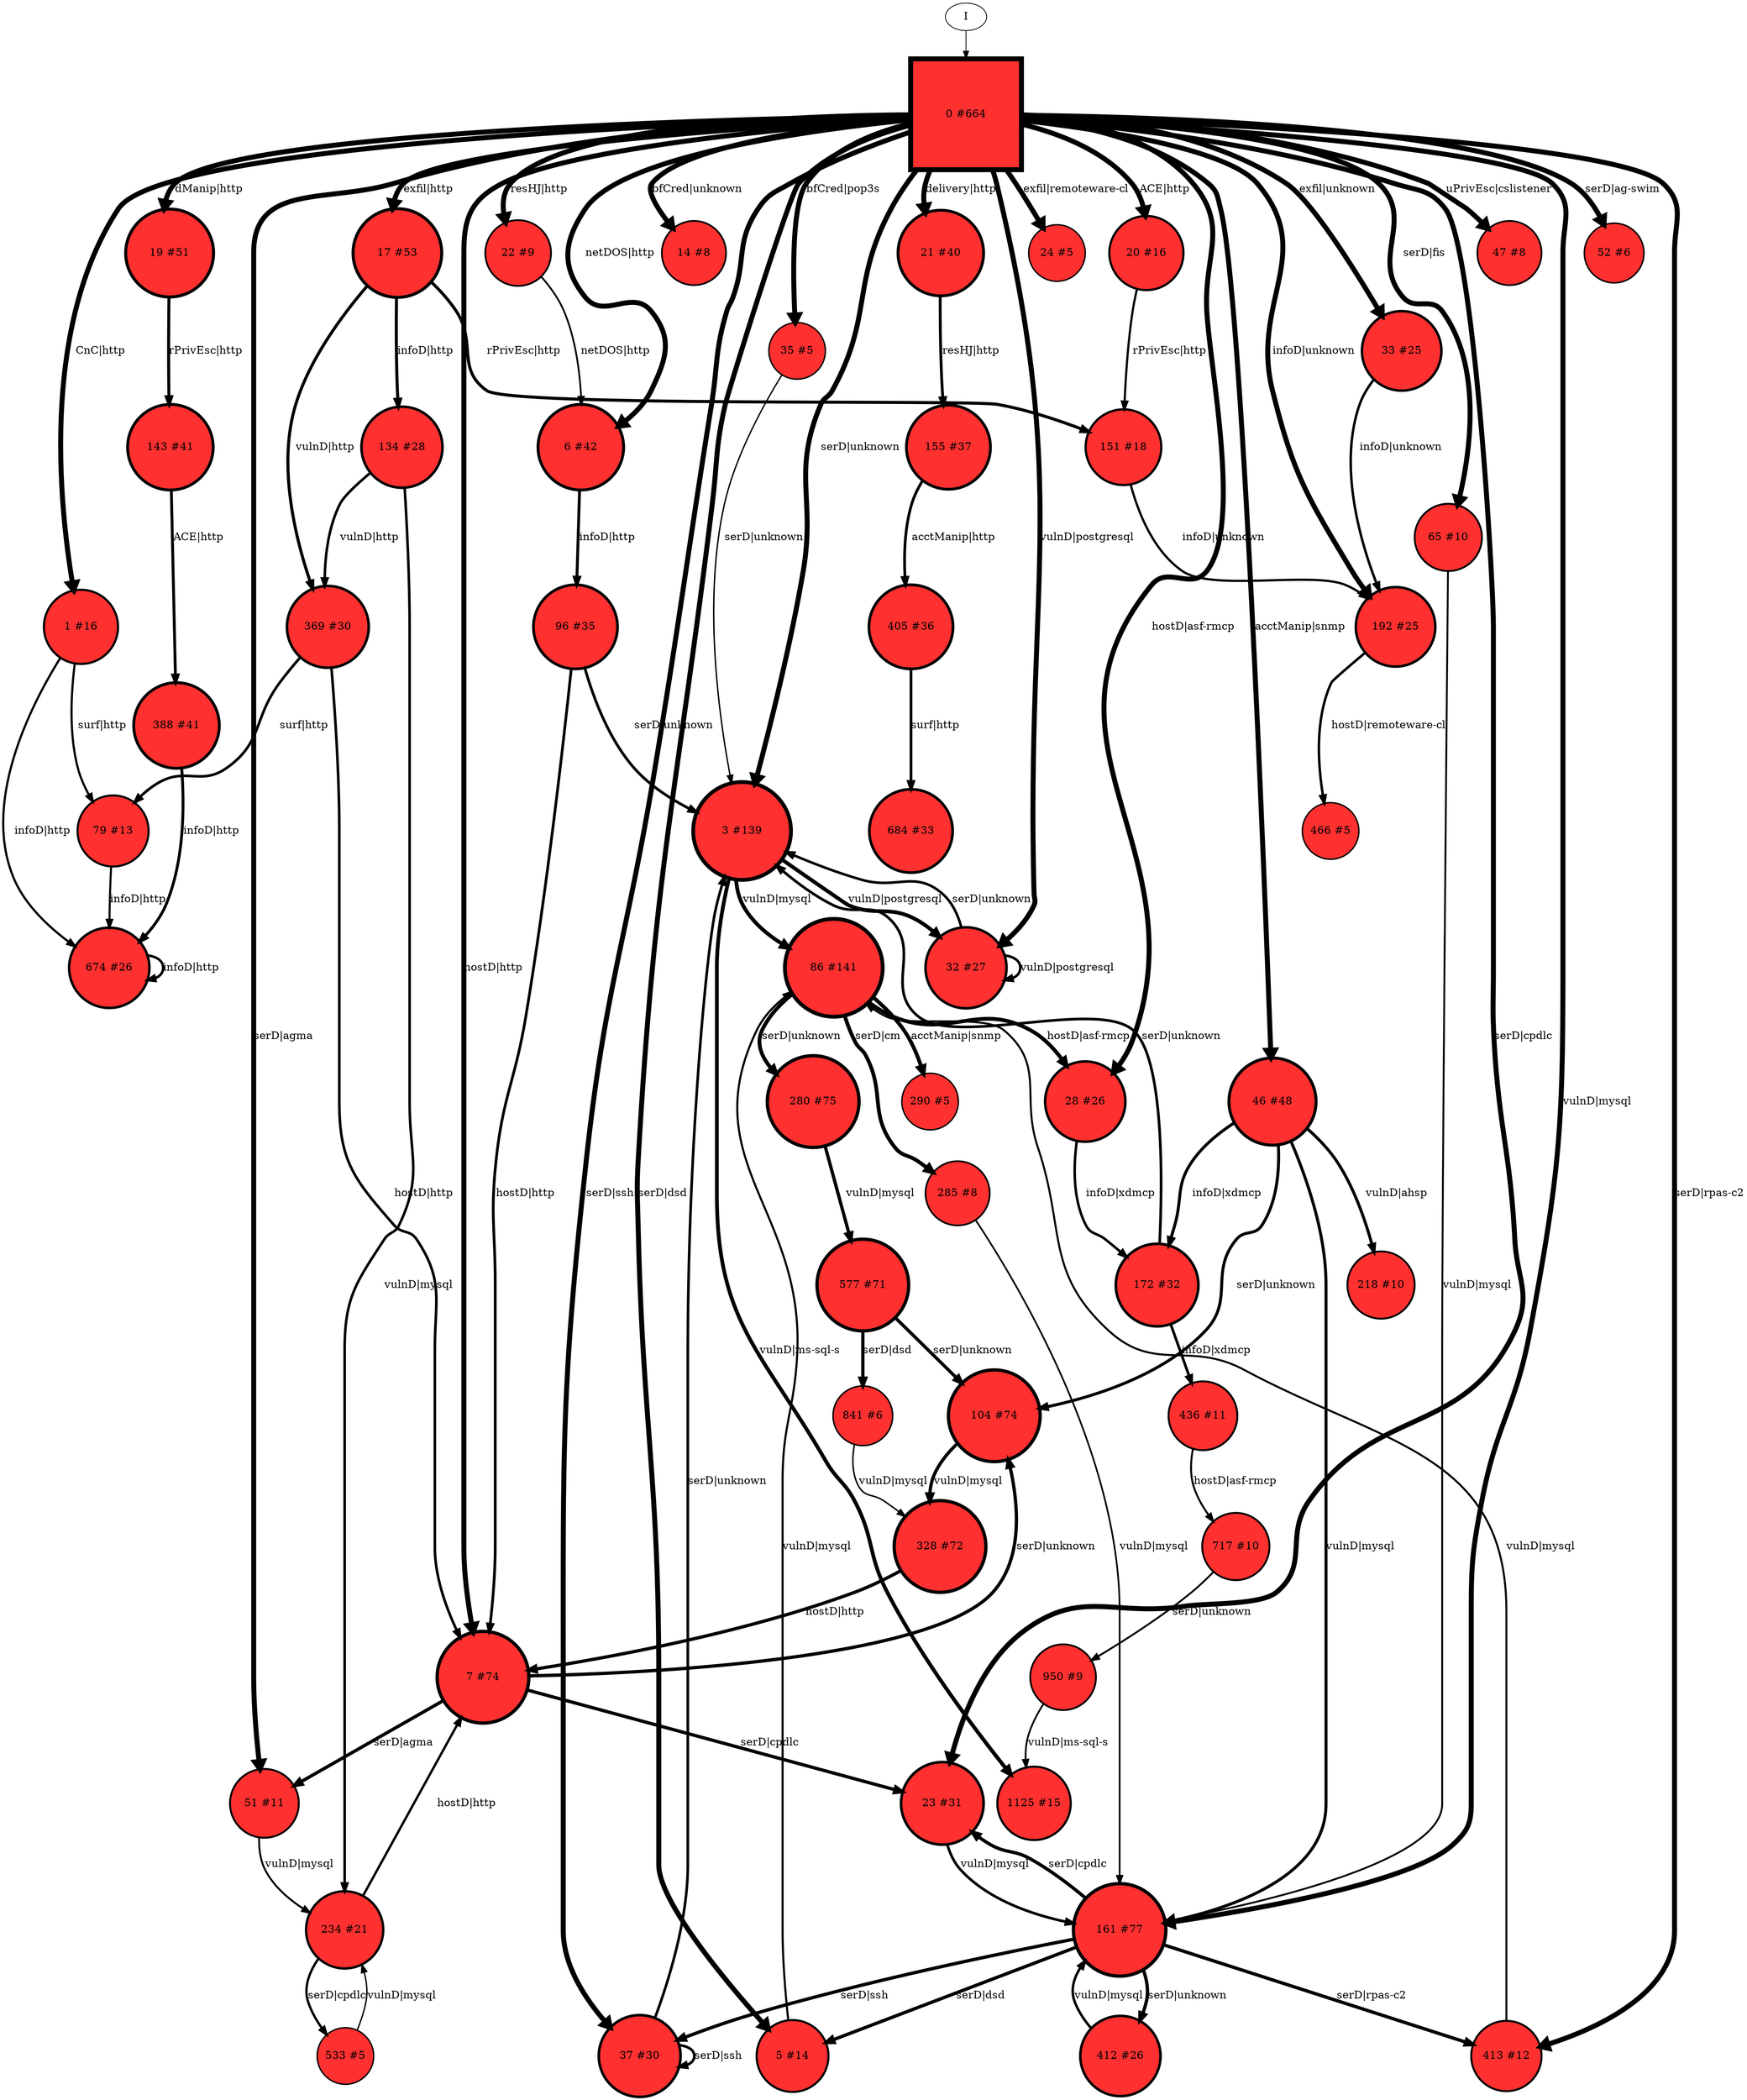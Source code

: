 // produced with flexfringe // 
digraph DFA {
	0 [label="root" shape=box];
		I -> 0;
	0 [ label="0 #664" , style=filled, fillcolor="firebrick1", width=2.01487, height=2.01487, penwidth=6.49979];
		0 -> 1 [label="CnC|http
" , penwidth=6.49979 ];
		0 -> 3 [label="serD|unknown
" , penwidth=6.49979 ];
		0 -> 161 [label="vulnD|mysql
" , penwidth=6.49979 ];
		0 -> 5 [label="serD|dsd
" , penwidth=6.49979 ];
		0 -> 6 [label="netDOS|http
" , penwidth=6.49979 ];
		0 -> 7 [label="hostD|http
" , penwidth=6.49979 ];
		0 -> 413 [label="serD|rpas-c2
" , penwidth=6.49979 ];
		0 -> 14 [label="bfCred|unknown
" , penwidth=6.49979 ];
		0 -> 17 [label="exfil|http
" , penwidth=6.49979 ];
		0 -> 19 [label="dManip|http
" , penwidth=6.49979 ];
		0 -> 20 [label="ACE|http
" , penwidth=6.49979 ];
		0 -> 21 [label="delivery|http
" , penwidth=6.49979 ];
		0 -> 22 [label="resHJ|http
" , penwidth=6.49979 ];
		0 -> 23 [label="serD|cpdlc
" , penwidth=6.49979 ];
		0 -> 24 [label="exfil|remoteware-cl
" , penwidth=6.49979 ];
		0 -> 28 [label="hostD|asf-rmcp
" , penwidth=6.49979 ];
		0 -> 32 [label="vulnD|postgresql
" , penwidth=6.49979 ];
		0 -> 33 [label="exfil|unknown
" , penwidth=6.49979 ];
		0 -> 192 [label="infoD|unknown
" , penwidth=6.49979 ];
		0 -> 35 [label="bfCred|pop3s
" , penwidth=6.49979 ];
		0 -> 37 [label="serD|ssh
" , penwidth=6.49979 ];
		0 -> 46 [label="acctManip|snmp
" , penwidth=6.49979 ];
		0 -> 47 [label="uPrivEsc|cslistener
" , penwidth=6.49979 ];
		0 -> 51 [label="serD|agma
" , penwidth=6.49979 ];
		0 -> 52 [label="serD|ag-swim
" , penwidth=6.49979 ];
		0 -> 65 [label="serD|fis
" , penwidth=6.49979 ];
	1 [ label="1 #16" , style=filled, fillcolor="firebrick1", width=1.3437, height=1.3437, penwidth=2.83321];
		1 -> 674 [label="infoD|http
" , penwidth=2.83321 ];
		1 -> 79 [label="surf|http
" , penwidth=2.83321 ];
	3 [ label="3 #139" , style=filled, fillcolor="firebrick1", width=1.78199, height=1.78199, penwidth=4.94164];
		3 -> 86 [label="vulnD|mysql
" , penwidth=4.94164 ];
		3 -> 1125 [label="vulnD|ms-sql-s
" , penwidth=4.94164 ];
		3 -> 32 [label="vulnD|postgresql
" , penwidth=4.94164 ];
	5 [ label="5 #14" , style=filled, fillcolor="firebrick1", width=1.31051, height=1.31051, penwidth=2.70805];
		5 -> 86 [label="vulnD|mysql
" , penwidth=2.70805 ];
	6 [ label="6 #42" , style=filled, fillcolor="firebrick1", width=1.5605, height=1.5605, penwidth=3.7612];
		6 -> 96 [label="infoD|http
" , penwidth=3.7612 ];
	7 [ label="7 #74" , style=filled, fillcolor="firebrick1", width=1.671, height=1.671, penwidth=4.31749];
		7 -> 104 [label="serD|unknown
" , penwidth=4.31749 ];
		7 -> 23 [label="serD|cpdlc
" , penwidth=4.31749 ];
		7 -> 51 [label="serD|agma
" , penwidth=4.31749 ];
	14 [ label="14 #8" , style=filled, fillcolor="firebrick1", width=1.16228, height=1.16228, penwidth=2.19722];
	17 [ label="17 #53" , style=filled, fillcolor="firebrick1", width=1.60723, height=1.60723, penwidth=3.98898];
		17 -> 134 [label="infoD|http
" , penwidth=3.98898 ];
		17 -> 151 [label="rPrivEsc|http
" , penwidth=3.98898 ];
		17 -> 369 [label="vulnD|http
" , penwidth=3.98898 ];
	19 [ label="19 #51" , style=filled, fillcolor="firebrick1", width=1.59964, height=1.59964, penwidth=3.95124];
		19 -> 143 [label="rPrivEsc|http
" , penwidth=3.95124 ];
	20 [ label="20 #16" , style=filled, fillcolor="firebrick1", width=1.3437, height=1.3437, penwidth=2.83321];
		20 -> 151 [label="rPrivEsc|http
" , penwidth=2.83321 ];
	21 [ label="21 #40" , style=filled, fillcolor="firebrick1", width=1.55045, height=1.55045, penwidth=3.71357];
		21 -> 155 [label="resHJ|http
" , penwidth=3.71357 ];
	22 [ label="22 #9" , style=filled, fillcolor="firebrick1", width=1.19471, height=1.19471, penwidth=2.30259];
		22 -> 6 [label="netDOS|http
" , penwidth=2.30259 ];
	23 [ label="23 #31" , style=filled, fillcolor="firebrick1", width=1.49643, height=1.49643, penwidth=3.46574];
		23 -> 161 [label="vulnD|mysql
" , penwidth=3.46574 ];
	24 [ label="24 #5" , style=filled, fillcolor="firebrick1", width=1.02667, height=1.02667, penwidth=1.79176];
	28 [ label="28 #26" , style=filled, fillcolor="firebrick1", width=1.45765, height=1.45765, penwidth=3.29584];
		28 -> 172 [label="infoD|xdmcp
" , penwidth=3.29584 ];
	32 [ label="32 #27" , style=filled, fillcolor="firebrick1", width=1.46608, height=1.46608, penwidth=3.3322];
		32 -> 3 [label="serD|unknown
" , penwidth=3.3322 ];
		32 -> 32 [label="vulnD|postgresql
" , penwidth=3.3322 ];
	33 [ label="33 #25" , style=filled, fillcolor="firebrick1", width=1.44882, height=1.44882, penwidth=3.2581];
		33 -> 192 [label="infoD|unknown
" , penwidth=3.2581 ];
	35 [ label="35 #5" , style=filled, fillcolor="firebrick1", width=1.02667, height=1.02667, penwidth=1.79176];
		35 -> 3 [label="serD|unknown
" , penwidth=1.79176 ];
	37 [ label="37 #30" , style=filled, fillcolor="firebrick1", width=1.4893, height=1.4893, penwidth=3.43399];
		37 -> 3 [label="serD|unknown
" , penwidth=3.43399 ];
		37 -> 37 [label="serD|ssh
" , penwidth=3.43399 ];
	46 [ label="46 #48" , style=filled, fillcolor="firebrick1", width=1.58756, height=1.58756, penwidth=3.89182];
		46 -> 104 [label="serD|unknown
" , penwidth=3.89182 ];
		46 -> 161 [label="vulnD|mysql
" , penwidth=3.89182 ];
		46 -> 218 [label="vulnD|ahsp
" , penwidth=3.89182 ];
		46 -> 172 [label="infoD|xdmcp
" , penwidth=3.89182 ];
	47 [ label="47 #8" , style=filled, fillcolor="firebrick1", width=1.16228, height=1.16228, penwidth=2.19722];
	51 [ label="51 #11" , style=filled, fillcolor="firebrick1", width=1.24844, height=1.24844, penwidth=2.48491];
		51 -> 234 [label="vulnD|mysql
" , penwidth=2.48491 ];
	52 [ label="52 #6" , style=filled, fillcolor="firebrick1", width=1.08042, height=1.08042, penwidth=1.94591];
	65 [ label="65 #10" , style=filled, fillcolor="firebrick1", width=1.22316, height=1.22316, penwidth=2.3979];
		65 -> 161 [label="vulnD|mysql
" , penwidth=2.3979 ];
	79 [ label="79 #13" , style=filled, fillcolor="firebrick1", width=1.29172, height=1.29172, penwidth=2.63906];
		79 -> 674 [label="infoD|http
" , penwidth=2.63906 ];
	86 [ label="86 #141" , style=filled, fillcolor="firebrick1", width=1.78437, height=1.78437, penwidth=4.95583];
		86 -> 280 [label="serD|unknown
" , penwidth=4.95583 ];
		86 -> 285 [label="serD|cm
" , penwidth=4.95583 ];
		86 -> 28 [label="hostD|asf-rmcp
" , penwidth=4.95583 ];
		86 -> 290 [label="acctManip|snmp
" , penwidth=4.95583 ];
	96 [ label="96 #35" , style=filled, fillcolor="firebrick1", width=1.52247, height=1.52247, penwidth=3.58352];
		96 -> 3 [label="serD|unknown
" , penwidth=3.58352 ];
		96 -> 7 [label="hostD|http
" , penwidth=3.58352 ];
	104 [ label="104 #74" , style=filled, fillcolor="firebrick1", width=1.671, height=1.671, penwidth=4.31749];
		104 -> 328 [label="vulnD|mysql
" , penwidth=4.31749 ];
	134 [ label="134 #28" , style=filled, fillcolor="firebrick1", width=1.47414, height=1.47414, penwidth=3.3673];
		134 -> 234 [label="vulnD|mysql
" , penwidth=3.3673 ];
		134 -> 369 [label="vulnD|http
" , penwidth=3.3673 ];
	143 [ label="143 #41" , style=filled, fillcolor="firebrick1", width=1.55555, height=1.55555, penwidth=3.73767];
		143 -> 388 [label="ACE|http
" , penwidth=3.73767 ];
	151 [ label="151 #18" , style=filled, fillcolor="firebrick1", width=1.37231, height=1.37231, penwidth=2.94444];
		151 -> 192 [label="infoD|unknown
" , penwidth=2.94444 ];
	155 [ label="155 #37" , style=filled, fillcolor="firebrick1", width=1.53419, height=1.53419, penwidth=3.63759];
		155 -> 405 [label="acctManip|http
" , penwidth=3.63759 ];
	161 [ label="161 #77" , style=filled, fillcolor="firebrick1", width=1.67835, height=1.67835, penwidth=4.35671];
		161 -> 412 [label="serD|unknown
" , penwidth=4.35671 ];
		161 -> 5 [label="serD|dsd
" , penwidth=4.35671 ];
		161 -> 413 [label="serD|rpas-c2
" , penwidth=4.35671 ];
		161 -> 23 [label="serD|cpdlc
" , penwidth=4.35671 ];
		161 -> 37 [label="serD|ssh
" , penwidth=4.35671 ];
	172 [ label="172 #32" , style=filled, fillcolor="firebrick1", width=1.5033, height=1.5033, penwidth=3.49651];
		172 -> 3 [label="serD|unknown
" , penwidth=3.49651 ];
		172 -> 436 [label="infoD|xdmcp
" , penwidth=3.49651 ];
	192 [ label="192 #25" , style=filled, fillcolor="firebrick1", width=1.44882, height=1.44882, penwidth=3.2581];
		192 -> 466 [label="hostD|remoteware-cl
" , penwidth=3.2581 ];
	218 [ label="218 #10" , style=filled, fillcolor="firebrick1", width=1.22316, height=1.22316, penwidth=2.3979];
	234 [ label="234 #21" , style=filled, fillcolor="firebrick1", width=1.4088, height=1.4088, penwidth=3.09104];
		234 -> 7 [label="hostD|http
" , penwidth=3.09104 ];
		234 -> 533 [label="serD|cpdlc
" , penwidth=3.09104 ];
	280 [ label="280 #75" , style=filled, fillcolor="firebrick1", width=1.67349, height=1.67349, penwidth=4.33073];
		280 -> 577 [label="vulnD|mysql
" , penwidth=4.33073 ];
	285 [ label="285 #8" , style=filled, fillcolor="firebrick1", width=1.16228, height=1.16228, penwidth=2.19722];
		285 -> 161 [label="vulnD|mysql
" , penwidth=2.19722 ];
	290 [ label="290 #5" , style=filled, fillcolor="firebrick1", width=1.02667, height=1.02667, penwidth=1.79176];
	328 [ label="328 #72" , style=filled, fillcolor="firebrick1", width=1.66591, height=1.66591, penwidth=4.29046];
		328 -> 7 [label="hostD|http
" , penwidth=4.29046 ];
	369 [ label="369 #30" , style=filled, fillcolor="firebrick1", width=1.4893, height=1.4893, penwidth=3.43399];
		369 -> 7 [label="hostD|http
" , penwidth=3.43399 ];
		369 -> 79 [label="surf|http
" , penwidth=3.43399 ];
	388 [ label="388 #41" , style=filled, fillcolor="firebrick1", width=1.55555, height=1.55555, penwidth=3.73767];
		388 -> 674 [label="infoD|http
" , penwidth=3.73767 ];
	405 [ label="405 #36" , style=filled, fillcolor="firebrick1", width=1.52843, height=1.52843, penwidth=3.61092];
		405 -> 684 [label="surf|http
" , penwidth=3.61092 ];
	412 [ label="412 #26" , style=filled, fillcolor="firebrick1", width=1.45765, height=1.45765, penwidth=3.29584];
		412 -> 161 [label="vulnD|mysql
" , penwidth=3.29584 ];
	413 [ label="413 #12" , style=filled, fillcolor="firebrick1", width=1.27115, height=1.27115, penwidth=2.56495];
		413 -> 86 [label="vulnD|mysql
" , penwidth=2.56495 ];
	436 [ label="436 #11" , style=filled, fillcolor="firebrick1", width=1.24844, height=1.24844, penwidth=2.48491];
		436 -> 717 [label="hostD|asf-rmcp
" , penwidth=2.48491 ];
	466 [ label="466 #5" , style=filled, fillcolor="firebrick1", width=1.02667, height=1.02667, penwidth=1.79176];
	533 [ label="533 #5" , style=filled, fillcolor="firebrick1", width=1.02667, height=1.02667, penwidth=1.79176];
		533 -> 234 [label="vulnD|mysql
" , penwidth=1.79176 ];
	577 [ label="577 #71" , style=filled, fillcolor="firebrick1", width=1.66329, height=1.66329, penwidth=4.27667];
		577 -> 104 [label="serD|unknown
" , penwidth=4.27667 ];
		577 -> 841 [label="serD|dsd
" , penwidth=4.27667 ];
	674 [ label="674 #26" , style=filled, fillcolor="firebrick1", width=1.45765, height=1.45765, penwidth=3.29584];
		674 -> 674 [label="infoD|http
" , penwidth=3.29584 ];
	684 [ label="684 #33" , style=filled, fillcolor="firebrick1", width=1.50992, height=1.50992, penwidth=3.52636];
	717 [ label="717 #10" , style=filled, fillcolor="firebrick1", width=1.22316, height=1.22316, penwidth=2.3979];
		717 -> 950 [label="serD|unknown
" , penwidth=2.3979 ];
	841 [ label="841 #6" , style=filled, fillcolor="firebrick1", width=1.08042, height=1.08042, penwidth=1.94591];
		841 -> 328 [label="vulnD|mysql
" , penwidth=1.94591 ];
	950 [ label="950 #9" , style=filled, fillcolor="firebrick1", width=1.19471, height=1.19471, penwidth=2.30259];
		950 -> 1125 [label="vulnD|ms-sql-s
" , penwidth=2.30259 ];
	1125 [ label="1125 #15" , style=filled, fillcolor="firebrick1", width=1.32776, height=1.32776, penwidth=2.77259];
}
